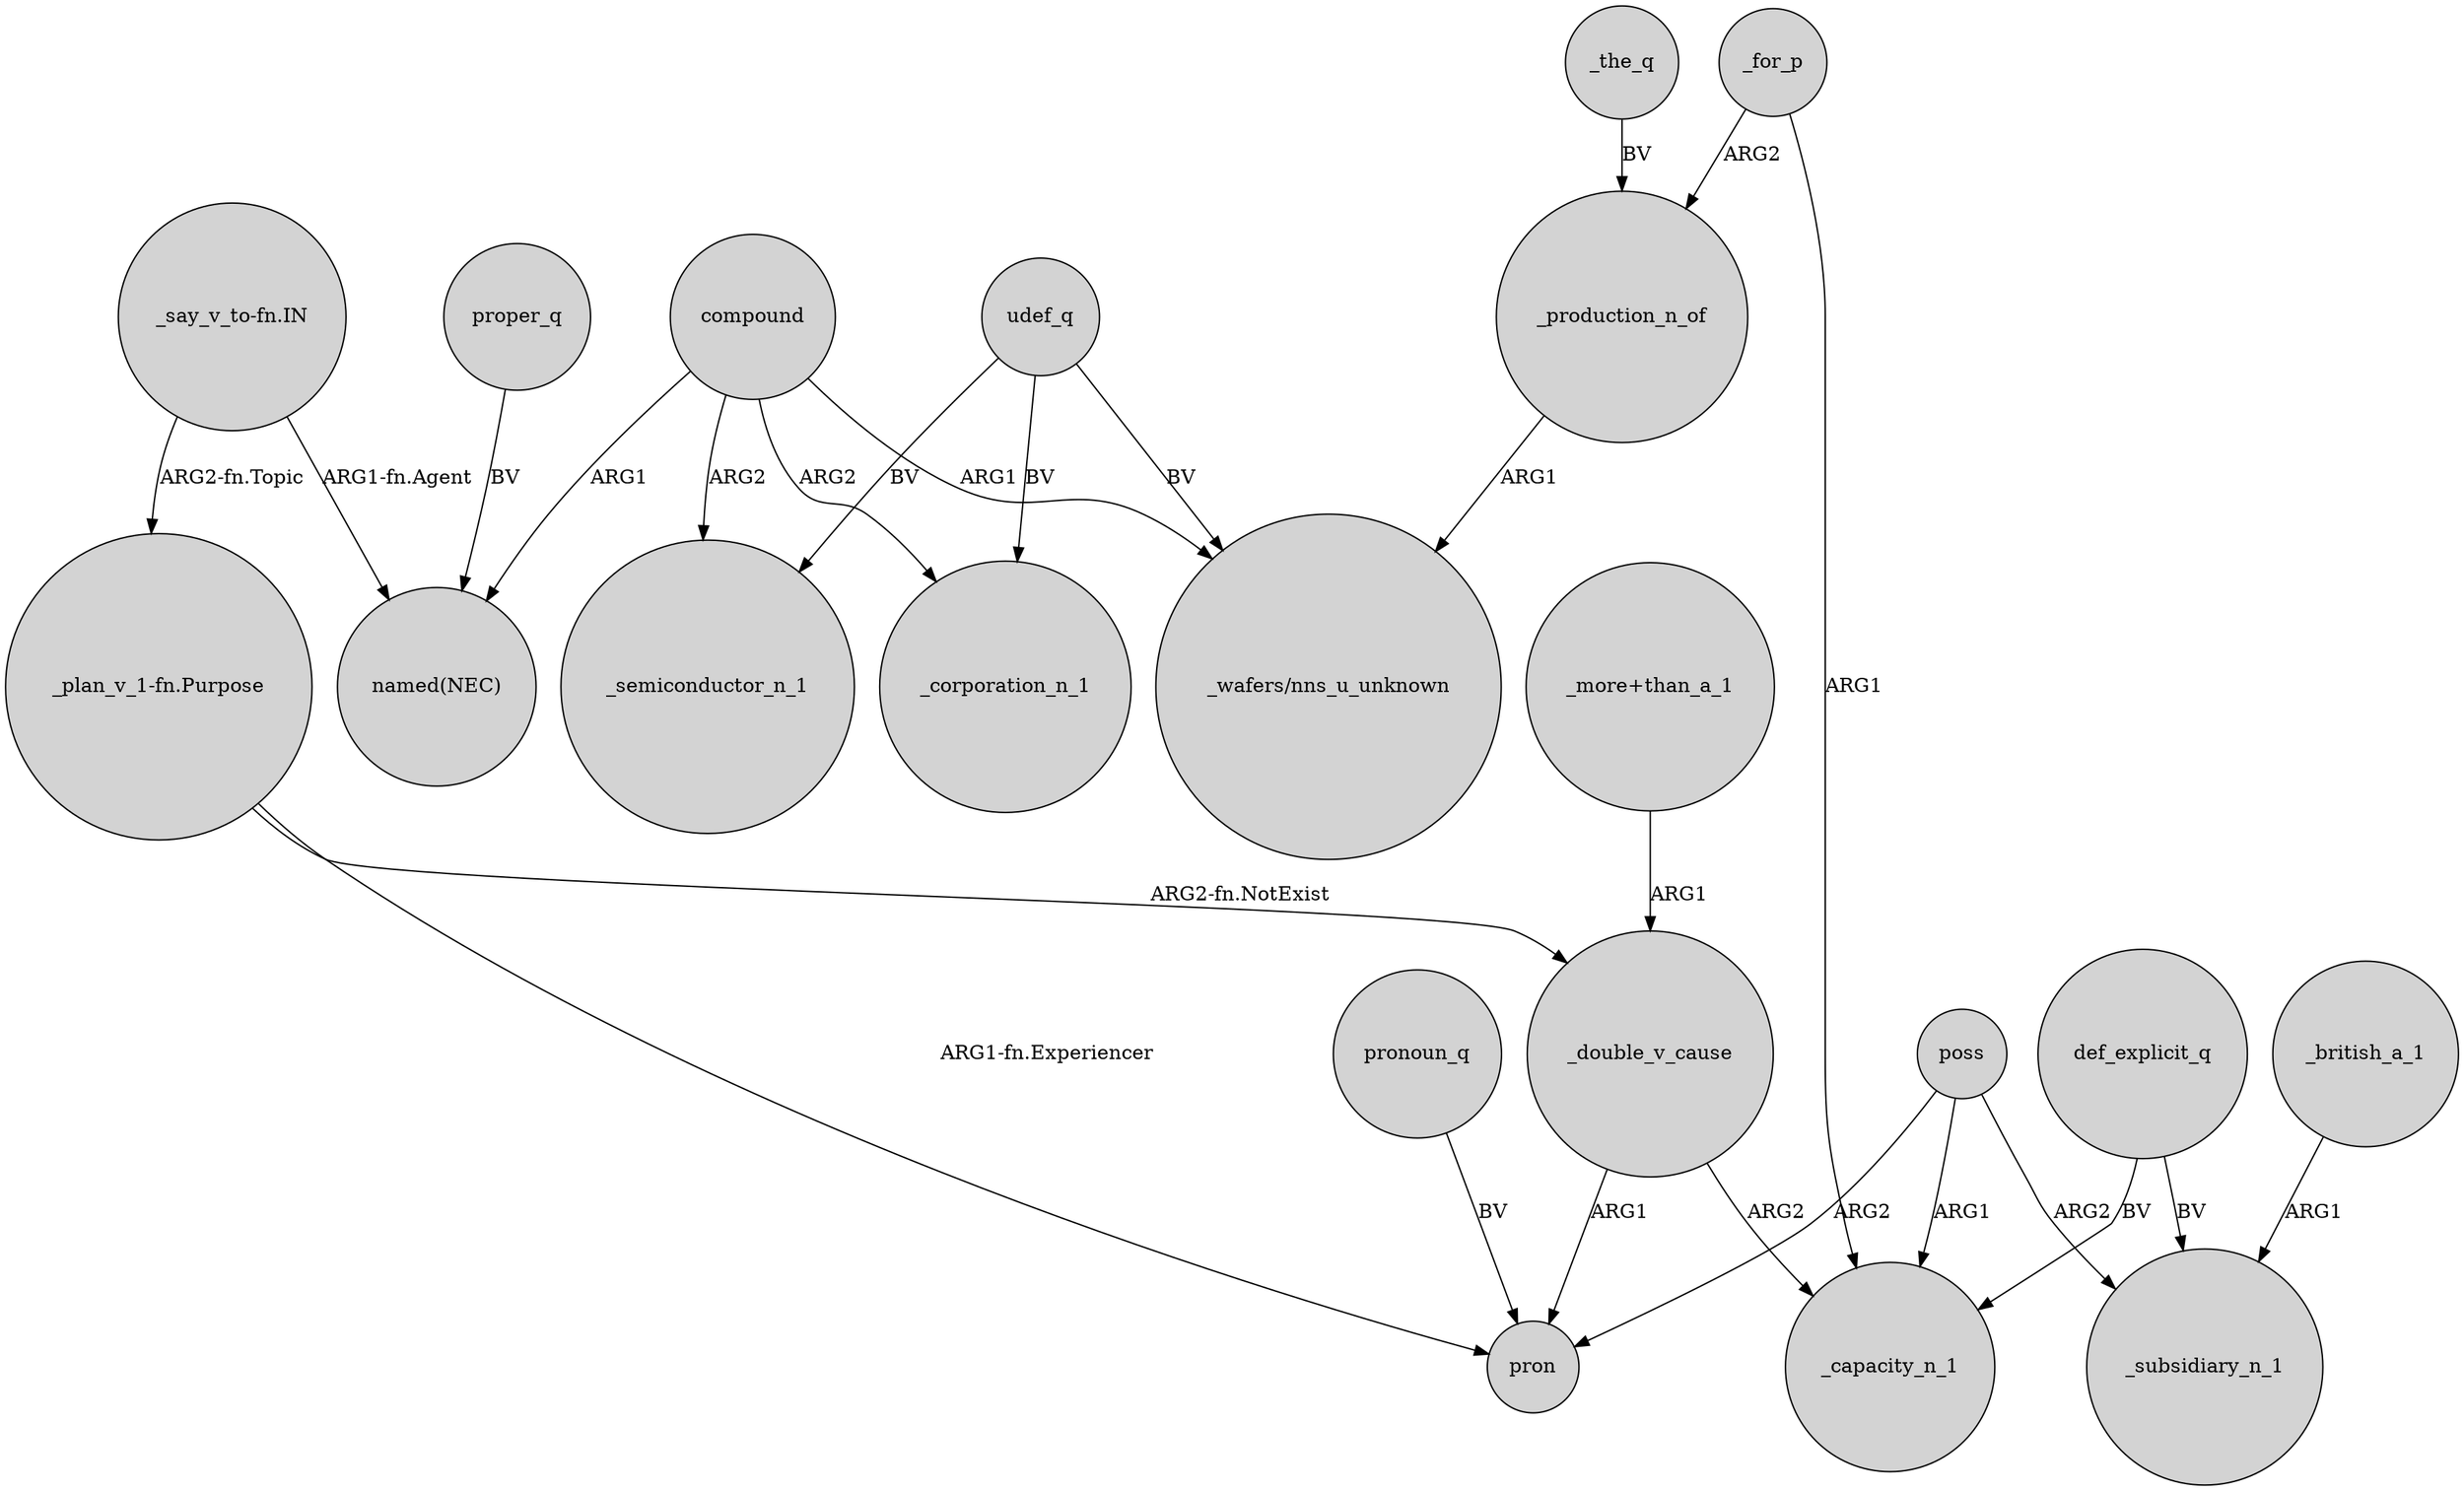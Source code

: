 digraph {
	node [shape=circle style=filled]
	proper_q -> "named(NEC)" [label=BV]
	_double_v_cause -> pron [label=ARG1]
	_for_p -> _capacity_n_1 [label=ARG1]
	poss -> pron [label=ARG2]
	def_explicit_q -> _subsidiary_n_1 [label=BV]
	_the_q -> _production_n_of [label=BV]
	"_plan_v_1-fn.Purpose" -> pron [label="ARG1-fn.Experiencer"]
	compound -> _corporation_n_1 [label=ARG2]
	_british_a_1 -> _subsidiary_n_1 [label=ARG1]
	"_plan_v_1-fn.Purpose" -> _double_v_cause [label="ARG2-fn.NotExist"]
	compound -> "_wafers/nns_u_unknown" [label=ARG1]
	compound -> "named(NEC)" [label=ARG1]
	"_say_v_to-fn.IN" -> "_plan_v_1-fn.Purpose" [label="ARG2-fn.Topic"]
	poss -> _subsidiary_n_1 [label=ARG2]
	"_say_v_to-fn.IN" -> "named(NEC)" [label="ARG1-fn.Agent"]
	pronoun_q -> pron [label=BV]
	udef_q -> _corporation_n_1 [label=BV]
	udef_q -> "_wafers/nns_u_unknown" [label=BV]
	compound -> _semiconductor_n_1 [label=ARG2]
	_production_n_of -> "_wafers/nns_u_unknown" [label=ARG1]
	"_more+than_a_1" -> _double_v_cause [label=ARG1]
	def_explicit_q -> _capacity_n_1 [label=BV]
	udef_q -> _semiconductor_n_1 [label=BV]
	poss -> _capacity_n_1 [label=ARG1]
	_for_p -> _production_n_of [label=ARG2]
	_double_v_cause -> _capacity_n_1 [label=ARG2]
}
